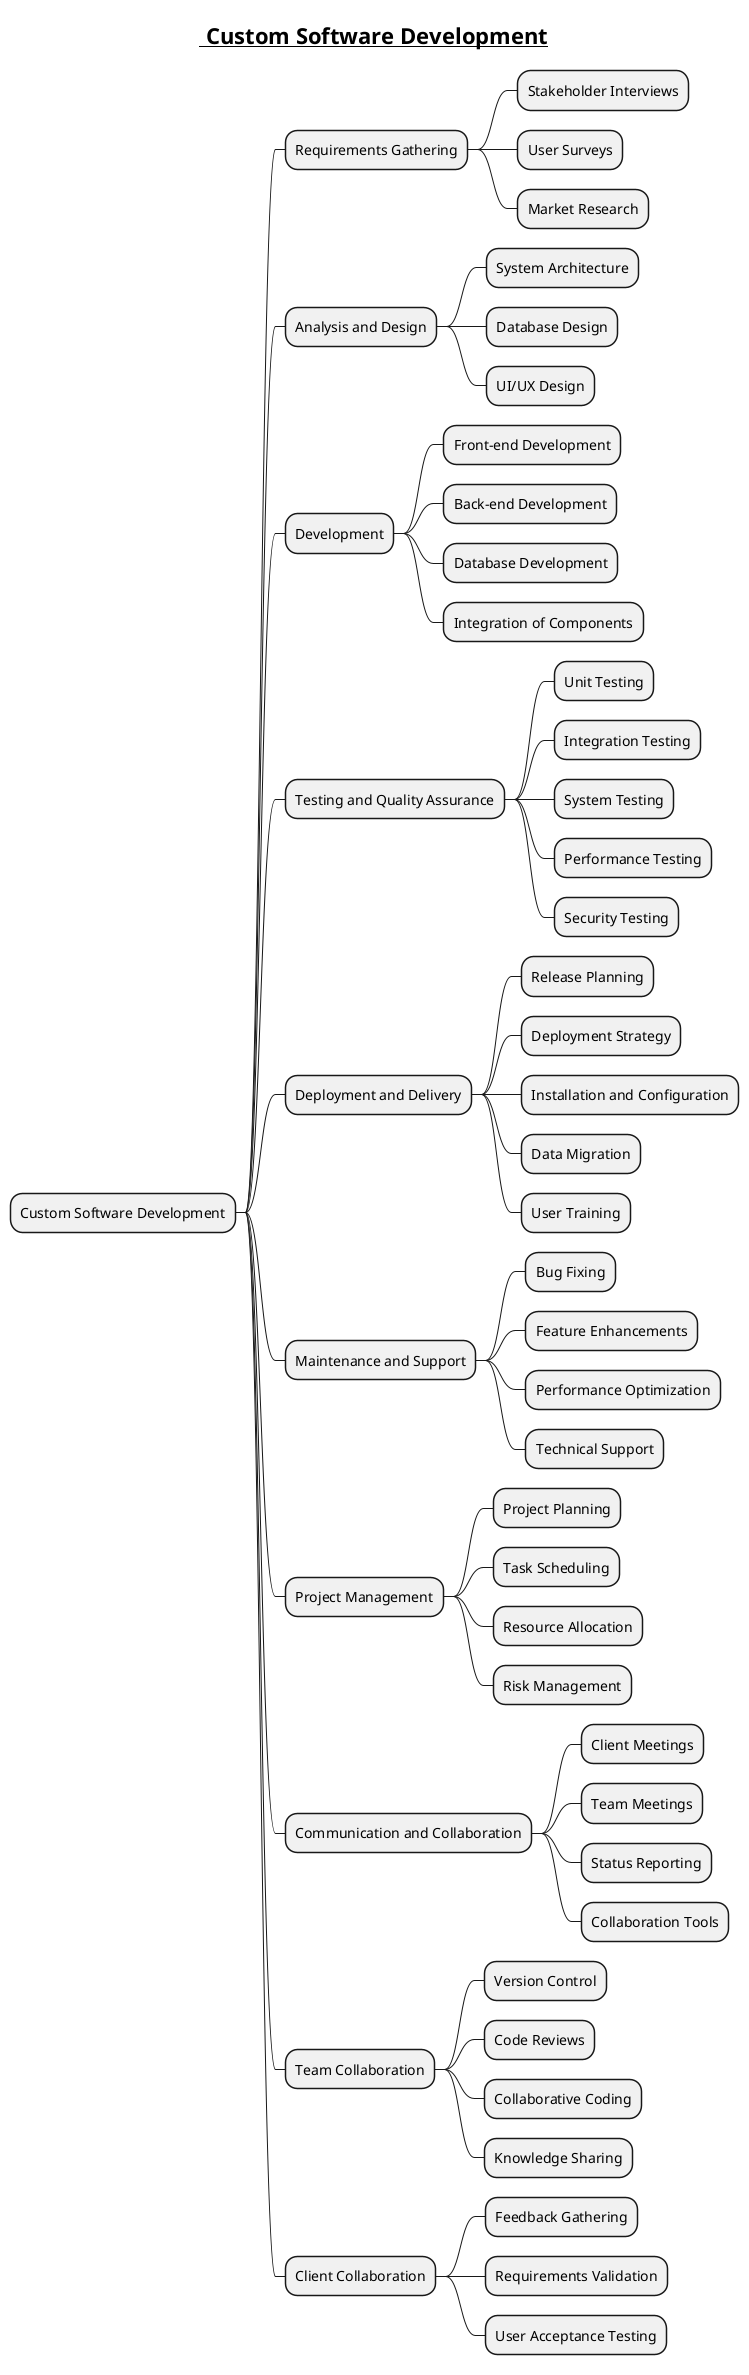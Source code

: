 @startmindmap

title =__ Custom Software Development__
* Custom Software Development
** Requirements Gathering
*** Stakeholder Interviews
*** User Surveys
*** Market Research
** Analysis and Design
*** System Architecture
*** Database Design
*** UI/UX Design
** Development
*** Front-end Development
*** Back-end Development
*** Database Development
*** Integration of Components
** Testing and Quality Assurance
*** Unit Testing
*** Integration Testing
*** System Testing
*** Performance Testing
*** Security Testing
** Deployment and Delivery
*** Release Planning
*** Deployment Strategy
*** Installation and Configuration
*** Data Migration
*** User Training
** Maintenance and Support
*** Bug Fixing
*** Feature Enhancements
*** Performance Optimization
*** Technical Support
** Project Management
*** Project Planning
*** Task Scheduling
*** Resource Allocation
*** Risk Management
** Communication and Collaboration
*** Client Meetings
*** Team Meetings
*** Status Reporting
*** Collaboration Tools
** Team Collaboration
*** Version Control
*** Code Reviews
*** Collaborative Coding
*** Knowledge Sharing
** Client Collaboration
*** Feedback Gathering
*** Requirements Validation
*** User Acceptance Testing

@endmindmap
